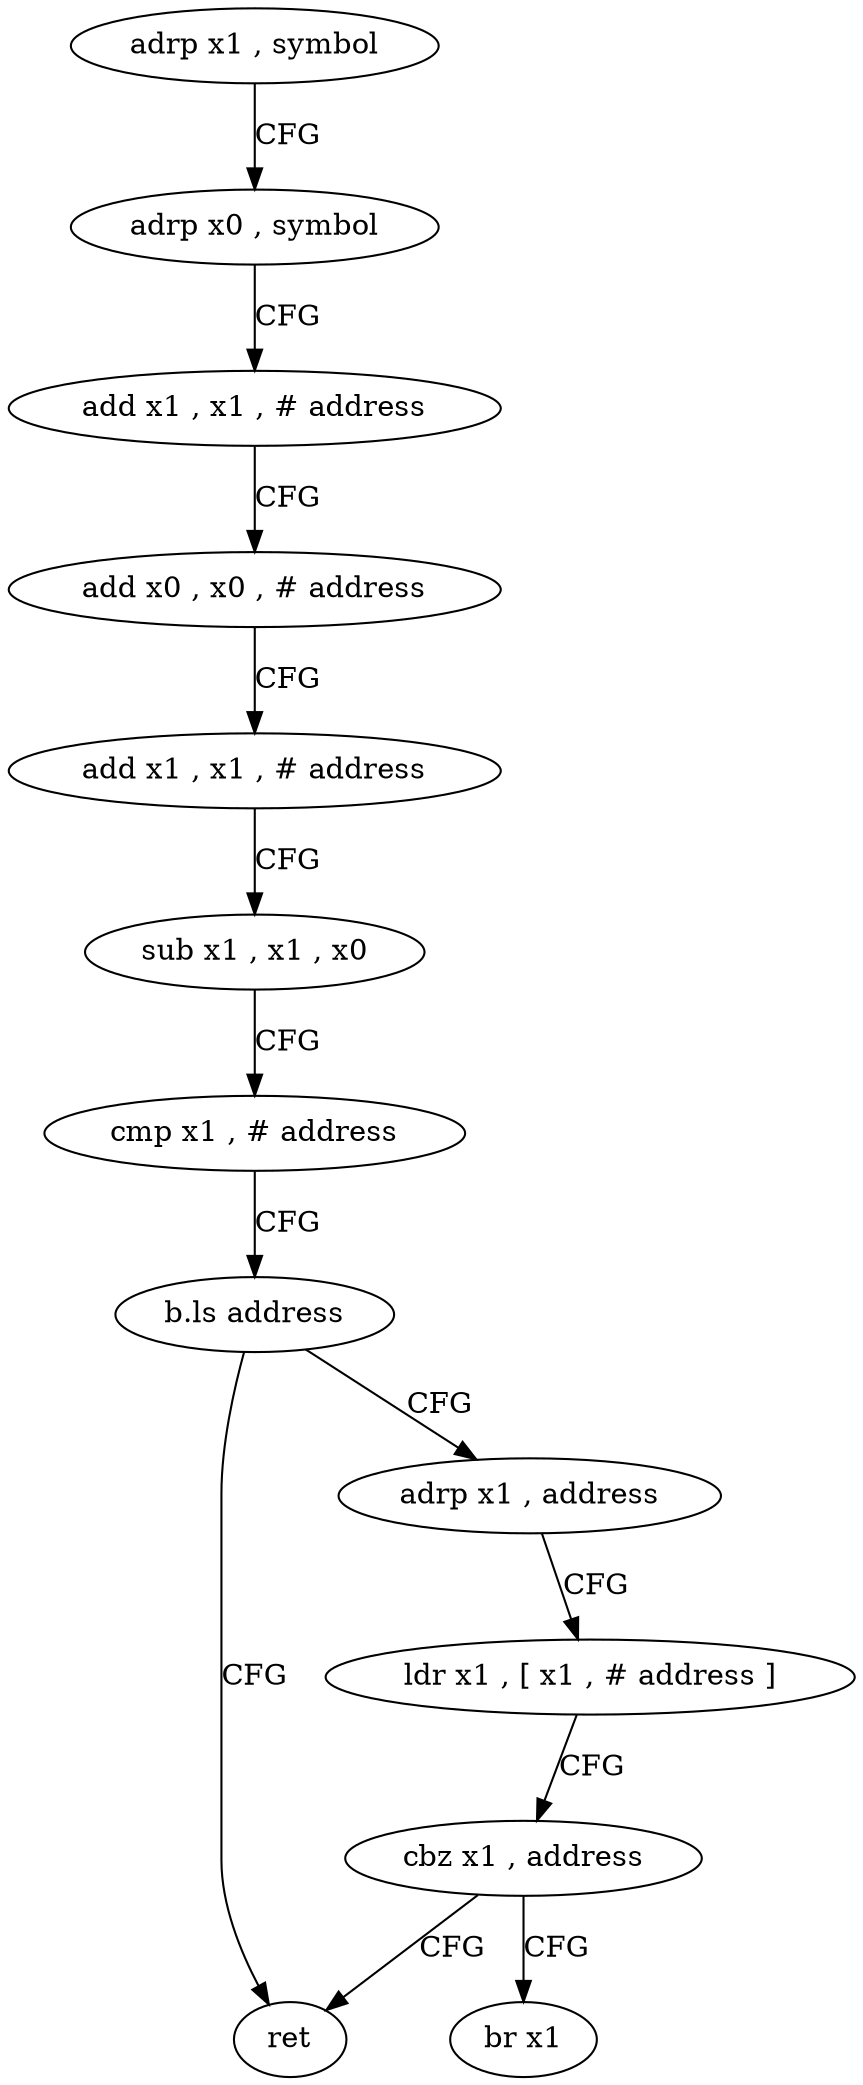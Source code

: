 digraph "func" {
"4208860" [label = "adrp x1 , symbol" ]
"4208864" [label = "adrp x0 , symbol" ]
"4208868" [label = "add x1 , x1 , # address" ]
"4208872" [label = "add x0 , x0 , # address" ]
"4208876" [label = "add x1 , x1 , # address" ]
"4208880" [label = "sub x1 , x1 , x0" ]
"4208884" [label = "cmp x1 , # address" ]
"4208888" [label = "b.ls address" ]
"4208908" [label = "ret" ]
"4208892" [label = "adrp x1 , address" ]
"4208896" [label = "ldr x1 , [ x1 , # address ]" ]
"4208900" [label = "cbz x1 , address" ]
"4208904" [label = "br x1" ]
"4208860" -> "4208864" [ label = "CFG" ]
"4208864" -> "4208868" [ label = "CFG" ]
"4208868" -> "4208872" [ label = "CFG" ]
"4208872" -> "4208876" [ label = "CFG" ]
"4208876" -> "4208880" [ label = "CFG" ]
"4208880" -> "4208884" [ label = "CFG" ]
"4208884" -> "4208888" [ label = "CFG" ]
"4208888" -> "4208908" [ label = "CFG" ]
"4208888" -> "4208892" [ label = "CFG" ]
"4208892" -> "4208896" [ label = "CFG" ]
"4208896" -> "4208900" [ label = "CFG" ]
"4208900" -> "4208908" [ label = "CFG" ]
"4208900" -> "4208904" [ label = "CFG" ]
}
